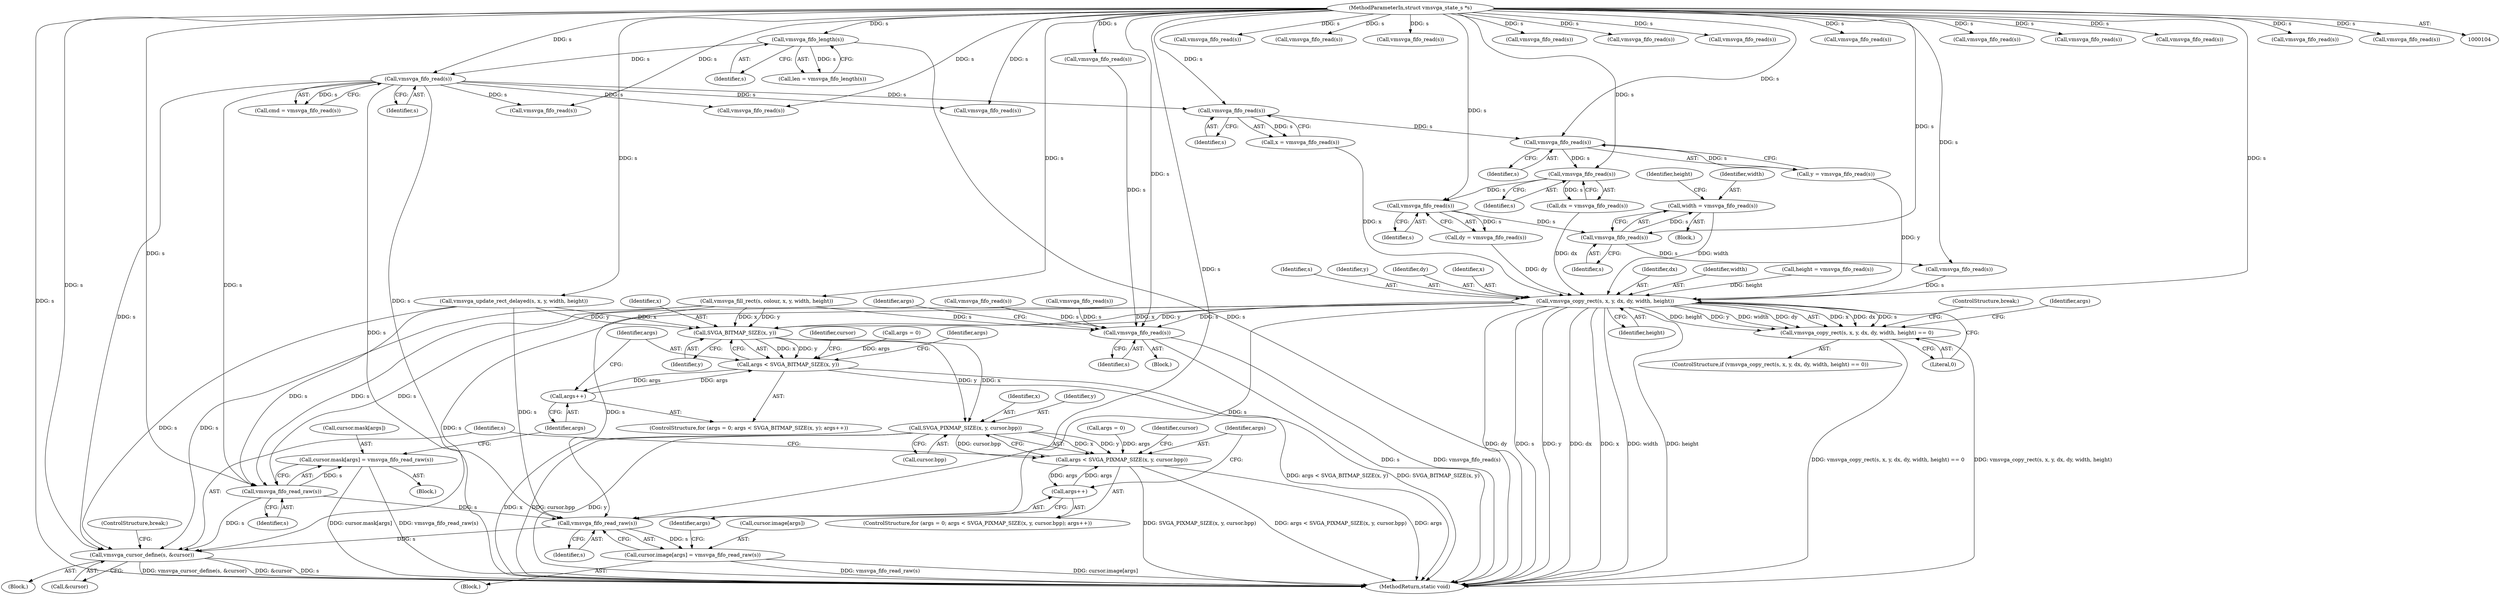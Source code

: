 digraph "0_qemu_167d97a3def77ee2dbf6e908b0ecbfe2103977db@API" {
"1000254" [label="(Call,width = vmsvga_fifo_read(s))"];
"1000256" [label="(Call,vmsvga_fifo_read(s))"];
"1000252" [label="(Call,vmsvga_fifo_read(s))"];
"1000248" [label="(Call,vmsvga_fifo_read(s))"];
"1000244" [label="(Call,vmsvga_fifo_read(s))"];
"1000240" [label="(Call,vmsvga_fifo_read(s))"];
"1000145" [label="(Call,vmsvga_fifo_read(s))"];
"1000125" [label="(Call,vmsvga_fifo_length(s))"];
"1000105" [label="(MethodParameterIn,struct vmsvga_state_s *s)"];
"1000264" [label="(Call,vmsvga_copy_rect(s, x, y, dx, dy, width, height))"];
"1000263" [label="(Call,vmsvga_copy_rect(s, x, y, dx, dy, width, height) == 0)"];
"1000391" [label="(Call,SVGA_BITMAP_SIZE(x, y))"];
"1000389" [label="(Call,args < SVGA_BITMAP_SIZE(x, y))"];
"1000394" [label="(Call,args++)"];
"1000411" [label="(Call,SVGA_PIXMAP_SIZE(x, y, cursor.bpp))"];
"1000409" [label="(Call,args < SVGA_PIXMAP_SIZE(x, y, cursor.bpp))"];
"1000417" [label="(Call,args++)"];
"1000403" [label="(Call,vmsvga_fifo_read_raw(s))"];
"1000397" [label="(Call,cursor.mask[args] = vmsvga_fifo_read_raw(s))"];
"1000426" [label="(Call,vmsvga_fifo_read_raw(s))"];
"1000420" [label="(Call,cursor.image[args] = vmsvga_fifo_read_raw(s))"];
"1000428" [label="(Call,vmsvga_cursor_define(s, &cursor))"];
"1000525" [label="(Call,vmsvga_fifo_read(s))"];
"1000400" [label="(Identifier,cursor)"];
"1000241" [label="(Identifier,s)"];
"1000385" [label="(ControlStructure,for (args = 0; args < SVGA_BITMAP_SIZE(x, y); args++))"];
"1000523" [label="(Identifier,args)"];
"1000420" [label="(Call,cursor.image[args] = vmsvga_fifo_read_raw(s))"];
"1000252" [label="(Call,vmsvga_fifo_read(s))"];
"1000492" [label="(Call,vmsvga_fifo_read(s))"];
"1000264" [label="(Call,vmsvga_copy_rect(s, x, y, dx, dy, width, height))"];
"1000406" [label="(Call,args = 0)"];
"1000386" [label="(Call,args = 0)"];
"1000257" [label="(Identifier,s)"];
"1000250" [label="(Call,dy = vmsvga_fifo_read(s))"];
"1000272" [label="(Literal,0)"];
"1000417" [label="(Call,args++)"];
"1000428" [label="(Call,vmsvga_cursor_define(s, &cursor))"];
"1000405" [label="(ControlStructure,for (args = 0; args < SVGA_PIXMAP_SIZE(x, y, cursor.bpp); args++))"];
"1000432" [label="(ControlStructure,break;)"];
"1000260" [label="(Call,vmsvga_fifo_read(s))"];
"1000175" [label="(Call,vmsvga_update_rect_delayed(s, x, y, width, height))"];
"1000268" [label="(Identifier,dx)"];
"1000426" [label="(Call,vmsvga_fifo_read_raw(s))"];
"1000246" [label="(Call,dx = vmsvga_fifo_read(s))"];
"1000404" [label="(Identifier,s)"];
"1000270" [label="(Identifier,width)"];
"1000423" [label="(Identifier,cursor)"];
"1000165" [label="(Call,vmsvga_fifo_read(s))"];
"1000173" [label="(Call,vmsvga_fifo_read(s))"];
"1000258" [label="(Call,height = vmsvga_fifo_read(s))"];
"1000299" [label="(Call,vmsvga_fifo_read(s))"];
"1000526" [label="(Identifier,s)"];
"1000194" [label="(Call,vmsvga_fifo_read(s))"];
"1000265" [label="(Identifier,s)"];
"1000329" [label="(Call,vmsvga_fifo_read(s))"];
"1000524" [label="(Block,)"];
"1000123" [label="(Call,len = vmsvga_fifo_length(s))"];
"1000253" [label="(Identifier,s)"];
"1000429" [label="(Identifier,s)"];
"1000198" [label="(Call,vmsvga_fifo_read(s))"];
"1000105" [label="(MethodParameterIn,struct vmsvga_state_s *s)"];
"1000418" [label="(Identifier,args)"];
"1000392" [label="(Identifier,x)"];
"1000419" [label="(Block,)"];
"1000410" [label="(Identifier,args)"];
"1000259" [label="(Identifier,height)"];
"1000323" [label="(Call,vmsvga_fifo_read(s))"];
"1000245" [label="(Identifier,s)"];
"1000242" [label="(Call,y = vmsvga_fifo_read(s))"];
"1000412" [label="(Identifier,x)"];
"1000396" [label="(Block,)"];
"1000305" [label="(Call,vmsvga_fifo_read(s))"];
"1000549" [label="(MethodReturn,static void)"];
"1000427" [label="(Identifier,s)"];
"1000393" [label="(Identifier,y)"];
"1000169" [label="(Call,vmsvga_fifo_read(s))"];
"1000263" [label="(Call,vmsvga_copy_rect(s, x, y, dx, dy, width, height) == 0)"];
"1000143" [label="(Call,cmd = vmsvga_fifo_read(s))"];
"1000161" [label="(Call,vmsvga_fifo_read(s))"];
"1000267" [label="(Identifier,y)"];
"1000409" [label="(Call,args < SVGA_PIXMAP_SIZE(x, y, cursor.bpp))"];
"1000254" [label="(Call,width = vmsvga_fifo_read(s))"];
"1000455" [label="(Call,vmsvga_fifo_read(s))"];
"1000411" [label="(Call,SVGA_PIXMAP_SIZE(x, y, cursor.bpp))"];
"1000525" [label="(Call,vmsvga_fifo_read(s))"];
"1000269" [label="(Identifier,dy)"];
"1000266" [label="(Identifier,x)"];
"1000240" [label="(Call,vmsvga_fifo_read(s))"];
"1000126" [label="(Identifier,s)"];
"1000248" [label="(Call,vmsvga_fifo_read(s))"];
"1000244" [label="(Call,vmsvga_fifo_read(s))"];
"1000407" [label="(Identifier,args)"];
"1000146" [label="(Identifier,s)"];
"1000271" [label="(Identifier,height)"];
"1000238" [label="(Call,x = vmsvga_fifo_read(s))"];
"1000293" [label="(Call,vmsvga_fifo_read(s))"];
"1000147" [label="(Block,)"];
"1000394" [label="(Call,args++)"];
"1000276" [label="(Identifier,args)"];
"1000391" [label="(Call,SVGA_BITMAP_SIZE(x, y))"];
"1000262" [label="(ControlStructure,if (vmsvga_copy_rect(s, x, y, dx, dy, width, height) == 0))"];
"1000414" [label="(Call,cursor.bpp)"];
"1000255" [label="(Identifier,width)"];
"1000321" [label="(Call,vmsvga_fifo_read(s))"];
"1000313" [label="(Call,vmsvga_fifo_read(s))"];
"1000389" [label="(Call,args < SVGA_BITMAP_SIZE(x, y))"];
"1000210" [label="(Call,vmsvga_fifo_read(s))"];
"1000390" [label="(Identifier,args)"];
"1000125" [label="(Call,vmsvga_fifo_length(s))"];
"1000256" [label="(Call,vmsvga_fifo_read(s))"];
"1000145" [label="(Call,vmsvga_fifo_read(s))"];
"1000214" [label="(Call,vmsvga_fill_rect(s, colour, x, y, width, height))"];
"1000395" [label="(Identifier,args)"];
"1000397" [label="(Call,cursor.mask[args] = vmsvga_fifo_read_raw(s))"];
"1000249" [label="(Identifier,s)"];
"1000413" [label="(Identifier,y)"];
"1000206" [label="(Call,vmsvga_fifo_read(s))"];
"1000430" [label="(Call,&cursor)"];
"1000421" [label="(Call,cursor.image[args])"];
"1000398" [label="(Call,cursor.mask[args])"];
"1000202" [label="(Call,vmsvga_fifo_read(s))"];
"1000403" [label="(Call,vmsvga_fifo_read_raw(s))"];
"1000274" [label="(ControlStructure,break;)"];
"1000136" [label="(Block,)"];
"1000254" -> "1000147"  [label="AST: "];
"1000254" -> "1000256"  [label="CFG: "];
"1000255" -> "1000254"  [label="AST: "];
"1000256" -> "1000254"  [label="AST: "];
"1000259" -> "1000254"  [label="CFG: "];
"1000256" -> "1000254"  [label="DDG: s"];
"1000254" -> "1000264"  [label="DDG: width"];
"1000256" -> "1000257"  [label="CFG: "];
"1000257" -> "1000256"  [label="AST: "];
"1000252" -> "1000256"  [label="DDG: s"];
"1000105" -> "1000256"  [label="DDG: s"];
"1000256" -> "1000260"  [label="DDG: s"];
"1000252" -> "1000250"  [label="AST: "];
"1000252" -> "1000253"  [label="CFG: "];
"1000253" -> "1000252"  [label="AST: "];
"1000250" -> "1000252"  [label="CFG: "];
"1000252" -> "1000250"  [label="DDG: s"];
"1000248" -> "1000252"  [label="DDG: s"];
"1000105" -> "1000252"  [label="DDG: s"];
"1000248" -> "1000246"  [label="AST: "];
"1000248" -> "1000249"  [label="CFG: "];
"1000249" -> "1000248"  [label="AST: "];
"1000246" -> "1000248"  [label="CFG: "];
"1000248" -> "1000246"  [label="DDG: s"];
"1000244" -> "1000248"  [label="DDG: s"];
"1000105" -> "1000248"  [label="DDG: s"];
"1000244" -> "1000242"  [label="AST: "];
"1000244" -> "1000245"  [label="CFG: "];
"1000245" -> "1000244"  [label="AST: "];
"1000242" -> "1000244"  [label="CFG: "];
"1000244" -> "1000242"  [label="DDG: s"];
"1000240" -> "1000244"  [label="DDG: s"];
"1000105" -> "1000244"  [label="DDG: s"];
"1000240" -> "1000238"  [label="AST: "];
"1000240" -> "1000241"  [label="CFG: "];
"1000241" -> "1000240"  [label="AST: "];
"1000238" -> "1000240"  [label="CFG: "];
"1000240" -> "1000238"  [label="DDG: s"];
"1000145" -> "1000240"  [label="DDG: s"];
"1000105" -> "1000240"  [label="DDG: s"];
"1000145" -> "1000143"  [label="AST: "];
"1000145" -> "1000146"  [label="CFG: "];
"1000146" -> "1000145"  [label="AST: "];
"1000143" -> "1000145"  [label="CFG: "];
"1000145" -> "1000549"  [label="DDG: s"];
"1000145" -> "1000143"  [label="DDG: s"];
"1000125" -> "1000145"  [label="DDG: s"];
"1000105" -> "1000145"  [label="DDG: s"];
"1000145" -> "1000161"  [label="DDG: s"];
"1000145" -> "1000194"  [label="DDG: s"];
"1000145" -> "1000293"  [label="DDG: s"];
"1000145" -> "1000403"  [label="DDG: s"];
"1000145" -> "1000426"  [label="DDG: s"];
"1000145" -> "1000428"  [label="DDG: s"];
"1000125" -> "1000123"  [label="AST: "];
"1000125" -> "1000126"  [label="CFG: "];
"1000126" -> "1000125"  [label="AST: "];
"1000123" -> "1000125"  [label="CFG: "];
"1000125" -> "1000549"  [label="DDG: s"];
"1000125" -> "1000123"  [label="DDG: s"];
"1000105" -> "1000125"  [label="DDG: s"];
"1000105" -> "1000104"  [label="AST: "];
"1000105" -> "1000549"  [label="DDG: s"];
"1000105" -> "1000161"  [label="DDG: s"];
"1000105" -> "1000165"  [label="DDG: s"];
"1000105" -> "1000169"  [label="DDG: s"];
"1000105" -> "1000173"  [label="DDG: s"];
"1000105" -> "1000175"  [label="DDG: s"];
"1000105" -> "1000194"  [label="DDG: s"];
"1000105" -> "1000198"  [label="DDG: s"];
"1000105" -> "1000202"  [label="DDG: s"];
"1000105" -> "1000206"  [label="DDG: s"];
"1000105" -> "1000210"  [label="DDG: s"];
"1000105" -> "1000214"  [label="DDG: s"];
"1000105" -> "1000260"  [label="DDG: s"];
"1000105" -> "1000264"  [label="DDG: s"];
"1000105" -> "1000293"  [label="DDG: s"];
"1000105" -> "1000299"  [label="DDG: s"];
"1000105" -> "1000305"  [label="DDG: s"];
"1000105" -> "1000313"  [label="DDG: s"];
"1000105" -> "1000321"  [label="DDG: s"];
"1000105" -> "1000323"  [label="DDG: s"];
"1000105" -> "1000329"  [label="DDG: s"];
"1000105" -> "1000403"  [label="DDG: s"];
"1000105" -> "1000426"  [label="DDG: s"];
"1000105" -> "1000428"  [label="DDG: s"];
"1000105" -> "1000525"  [label="DDG: s"];
"1000264" -> "1000263"  [label="AST: "];
"1000264" -> "1000271"  [label="CFG: "];
"1000265" -> "1000264"  [label="AST: "];
"1000266" -> "1000264"  [label="AST: "];
"1000267" -> "1000264"  [label="AST: "];
"1000268" -> "1000264"  [label="AST: "];
"1000269" -> "1000264"  [label="AST: "];
"1000270" -> "1000264"  [label="AST: "];
"1000271" -> "1000264"  [label="AST: "];
"1000272" -> "1000264"  [label="CFG: "];
"1000264" -> "1000549"  [label="DDG: dy"];
"1000264" -> "1000549"  [label="DDG: s"];
"1000264" -> "1000549"  [label="DDG: y"];
"1000264" -> "1000549"  [label="DDG: dx"];
"1000264" -> "1000549"  [label="DDG: x"];
"1000264" -> "1000549"  [label="DDG: width"];
"1000264" -> "1000549"  [label="DDG: height"];
"1000264" -> "1000263"  [label="DDG: x"];
"1000264" -> "1000263"  [label="DDG: dx"];
"1000264" -> "1000263"  [label="DDG: s"];
"1000264" -> "1000263"  [label="DDG: height"];
"1000264" -> "1000263"  [label="DDG: y"];
"1000264" -> "1000263"  [label="DDG: width"];
"1000264" -> "1000263"  [label="DDG: dy"];
"1000260" -> "1000264"  [label="DDG: s"];
"1000238" -> "1000264"  [label="DDG: x"];
"1000242" -> "1000264"  [label="DDG: y"];
"1000246" -> "1000264"  [label="DDG: dx"];
"1000250" -> "1000264"  [label="DDG: dy"];
"1000258" -> "1000264"  [label="DDG: height"];
"1000264" -> "1000391"  [label="DDG: x"];
"1000264" -> "1000391"  [label="DDG: y"];
"1000264" -> "1000403"  [label="DDG: s"];
"1000264" -> "1000426"  [label="DDG: s"];
"1000264" -> "1000428"  [label="DDG: s"];
"1000264" -> "1000525"  [label="DDG: s"];
"1000263" -> "1000262"  [label="AST: "];
"1000263" -> "1000272"  [label="CFG: "];
"1000272" -> "1000263"  [label="AST: "];
"1000274" -> "1000263"  [label="CFG: "];
"1000276" -> "1000263"  [label="CFG: "];
"1000263" -> "1000549"  [label="DDG: vmsvga_copy_rect(s, x, y, dx, dy, width, height) == 0"];
"1000263" -> "1000549"  [label="DDG: vmsvga_copy_rect(s, x, y, dx, dy, width, height)"];
"1000391" -> "1000389"  [label="AST: "];
"1000391" -> "1000393"  [label="CFG: "];
"1000392" -> "1000391"  [label="AST: "];
"1000393" -> "1000391"  [label="AST: "];
"1000389" -> "1000391"  [label="CFG: "];
"1000391" -> "1000389"  [label="DDG: x"];
"1000391" -> "1000389"  [label="DDG: y"];
"1000214" -> "1000391"  [label="DDG: x"];
"1000214" -> "1000391"  [label="DDG: y"];
"1000175" -> "1000391"  [label="DDG: x"];
"1000175" -> "1000391"  [label="DDG: y"];
"1000391" -> "1000411"  [label="DDG: x"];
"1000391" -> "1000411"  [label="DDG: y"];
"1000389" -> "1000385"  [label="AST: "];
"1000390" -> "1000389"  [label="AST: "];
"1000400" -> "1000389"  [label="CFG: "];
"1000407" -> "1000389"  [label="CFG: "];
"1000389" -> "1000549"  [label="DDG: args < SVGA_BITMAP_SIZE(x, y)"];
"1000389" -> "1000549"  [label="DDG: SVGA_BITMAP_SIZE(x, y)"];
"1000386" -> "1000389"  [label="DDG: args"];
"1000394" -> "1000389"  [label="DDG: args"];
"1000389" -> "1000394"  [label="DDG: args"];
"1000394" -> "1000385"  [label="AST: "];
"1000394" -> "1000395"  [label="CFG: "];
"1000395" -> "1000394"  [label="AST: "];
"1000390" -> "1000394"  [label="CFG: "];
"1000411" -> "1000409"  [label="AST: "];
"1000411" -> "1000414"  [label="CFG: "];
"1000412" -> "1000411"  [label="AST: "];
"1000413" -> "1000411"  [label="AST: "];
"1000414" -> "1000411"  [label="AST: "];
"1000409" -> "1000411"  [label="CFG: "];
"1000411" -> "1000549"  [label="DDG: x"];
"1000411" -> "1000549"  [label="DDG: cursor.bpp"];
"1000411" -> "1000549"  [label="DDG: y"];
"1000411" -> "1000409"  [label="DDG: x"];
"1000411" -> "1000409"  [label="DDG: y"];
"1000411" -> "1000409"  [label="DDG: cursor.bpp"];
"1000409" -> "1000405"  [label="AST: "];
"1000410" -> "1000409"  [label="AST: "];
"1000423" -> "1000409"  [label="CFG: "];
"1000429" -> "1000409"  [label="CFG: "];
"1000409" -> "1000549"  [label="DDG: SVGA_PIXMAP_SIZE(x, y, cursor.bpp)"];
"1000409" -> "1000549"  [label="DDG: args < SVGA_PIXMAP_SIZE(x, y, cursor.bpp)"];
"1000409" -> "1000549"  [label="DDG: args"];
"1000406" -> "1000409"  [label="DDG: args"];
"1000417" -> "1000409"  [label="DDG: args"];
"1000409" -> "1000417"  [label="DDG: args"];
"1000417" -> "1000405"  [label="AST: "];
"1000417" -> "1000418"  [label="CFG: "];
"1000418" -> "1000417"  [label="AST: "];
"1000410" -> "1000417"  [label="CFG: "];
"1000403" -> "1000397"  [label="AST: "];
"1000403" -> "1000404"  [label="CFG: "];
"1000404" -> "1000403"  [label="AST: "];
"1000397" -> "1000403"  [label="CFG: "];
"1000403" -> "1000397"  [label="DDG: s"];
"1000175" -> "1000403"  [label="DDG: s"];
"1000214" -> "1000403"  [label="DDG: s"];
"1000403" -> "1000426"  [label="DDG: s"];
"1000403" -> "1000428"  [label="DDG: s"];
"1000397" -> "1000396"  [label="AST: "];
"1000398" -> "1000397"  [label="AST: "];
"1000395" -> "1000397"  [label="CFG: "];
"1000397" -> "1000549"  [label="DDG: cursor.mask[args]"];
"1000397" -> "1000549"  [label="DDG: vmsvga_fifo_read_raw(s)"];
"1000426" -> "1000420"  [label="AST: "];
"1000426" -> "1000427"  [label="CFG: "];
"1000427" -> "1000426"  [label="AST: "];
"1000420" -> "1000426"  [label="CFG: "];
"1000426" -> "1000420"  [label="DDG: s"];
"1000175" -> "1000426"  [label="DDG: s"];
"1000214" -> "1000426"  [label="DDG: s"];
"1000426" -> "1000428"  [label="DDG: s"];
"1000420" -> "1000419"  [label="AST: "];
"1000421" -> "1000420"  [label="AST: "];
"1000418" -> "1000420"  [label="CFG: "];
"1000420" -> "1000549"  [label="DDG: vmsvga_fifo_read_raw(s)"];
"1000420" -> "1000549"  [label="DDG: cursor.image[args]"];
"1000428" -> "1000136"  [label="AST: "];
"1000428" -> "1000430"  [label="CFG: "];
"1000429" -> "1000428"  [label="AST: "];
"1000430" -> "1000428"  [label="AST: "];
"1000432" -> "1000428"  [label="CFG: "];
"1000428" -> "1000549"  [label="DDG: vmsvga_cursor_define(s, &cursor)"];
"1000428" -> "1000549"  [label="DDG: &cursor"];
"1000428" -> "1000549"  [label="DDG: s"];
"1000175" -> "1000428"  [label="DDG: s"];
"1000214" -> "1000428"  [label="DDG: s"];
"1000525" -> "1000524"  [label="AST: "];
"1000525" -> "1000526"  [label="CFG: "];
"1000526" -> "1000525"  [label="AST: "];
"1000523" -> "1000525"  [label="CFG: "];
"1000525" -> "1000549"  [label="DDG: vmsvga_fifo_read(s)"];
"1000525" -> "1000549"  [label="DDG: s"];
"1000214" -> "1000525"  [label="DDG: s"];
"1000455" -> "1000525"  [label="DDG: s"];
"1000492" -> "1000525"  [label="DDG: s"];
"1000329" -> "1000525"  [label="DDG: s"];
}
